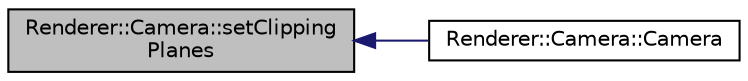 digraph "Renderer::Camera::setClippingPlanes"
{
  edge [fontname="Helvetica",fontsize="10",labelfontname="Helvetica",labelfontsize="10"];
  node [fontname="Helvetica",fontsize="10",shape=record];
  rankdir="LR";
  Node1 [label="Renderer::Camera::setClipping\lPlanes",height=0.2,width=0.4,color="black", fillcolor="grey75", style="filled", fontcolor="black"];
  Node1 -> Node2 [dir="back",color="midnightblue",fontsize="10",style="solid",fontname="Helvetica"];
  Node2 [label="Renderer::Camera::Camera",height=0.2,width=0.4,color="black", fillcolor="white", style="filled",URL="$class_renderer_1_1_camera.html#ab25a860d30c9fb7988ad68c4d89de8b9"];
}
